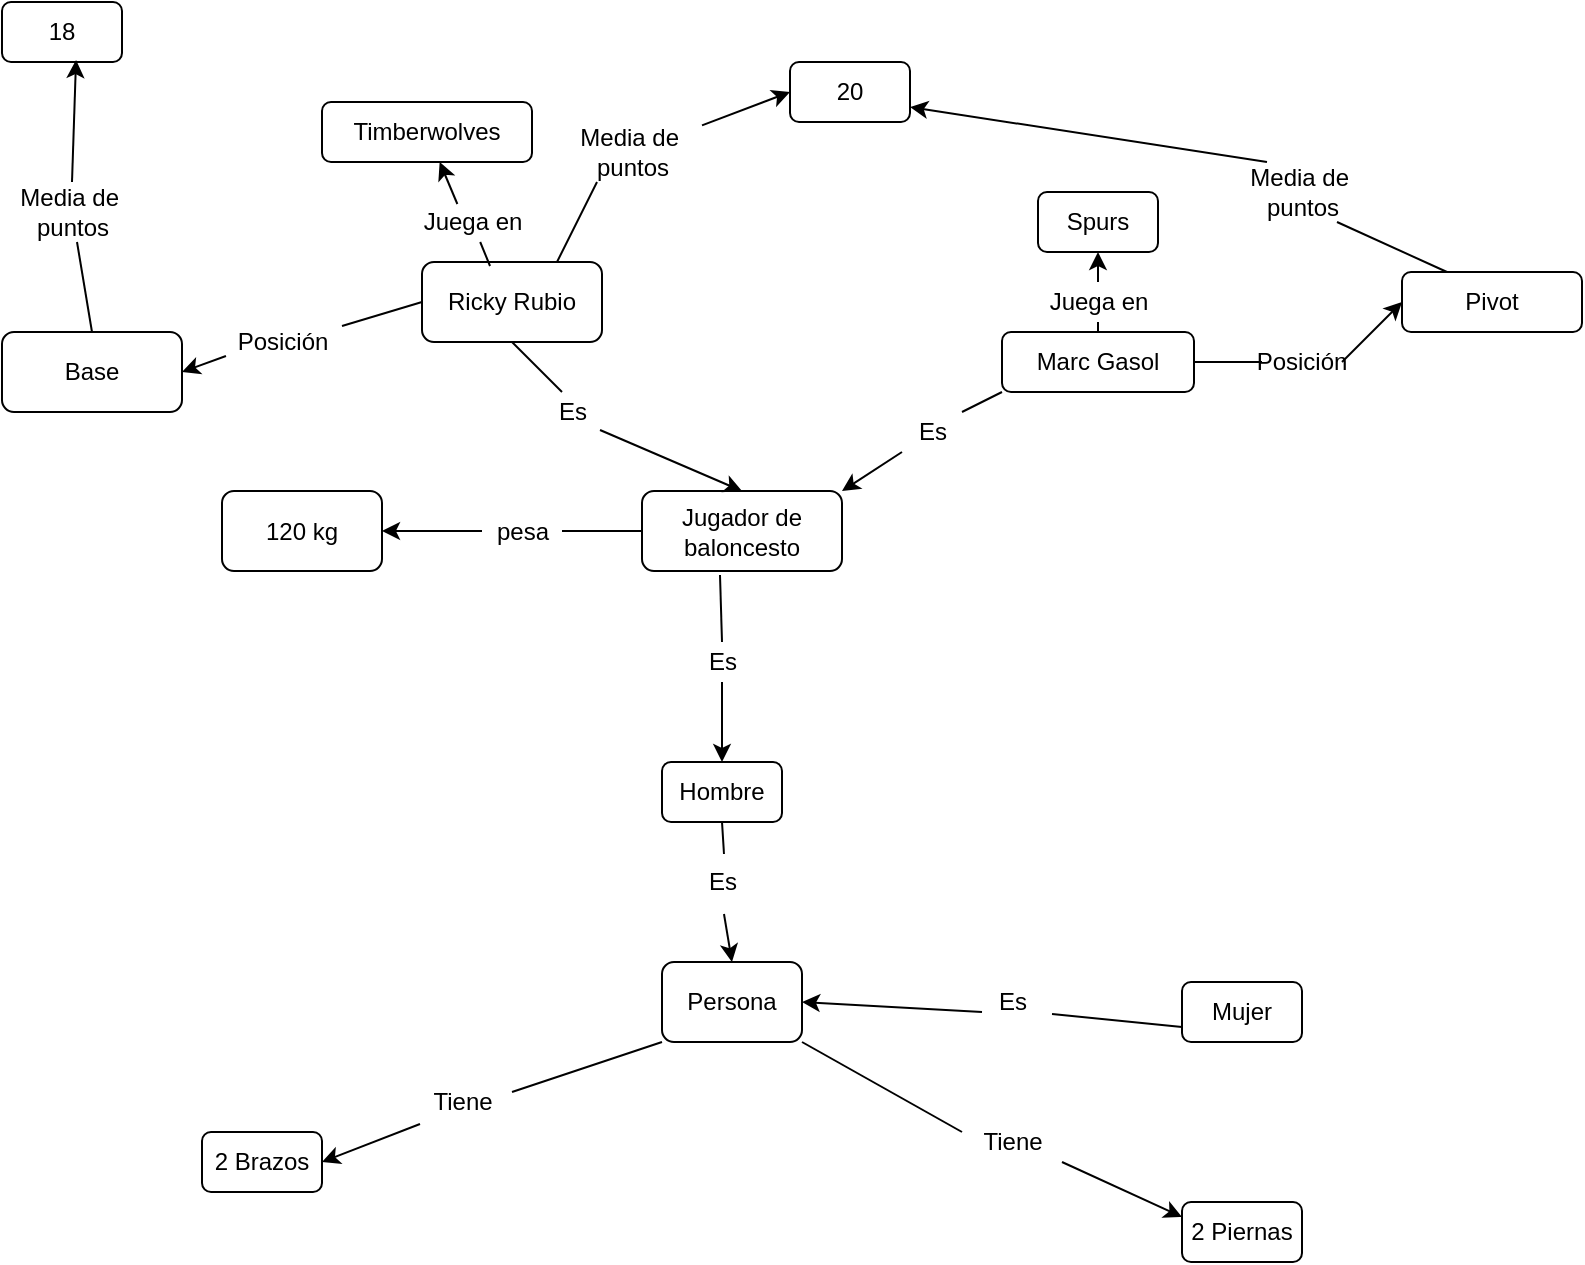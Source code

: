 <mxfile version="14.5.10" type="device"><diagram id="3q2vxlzcadoSn6PyZ09P" name="Page-1"><mxGraphModel dx="1422" dy="737" grid="1" gridSize="10" guides="1" tooltips="1" connect="1" arrows="1" fold="1" page="1" pageScale="1" pageWidth="827" pageHeight="1169" math="0" shadow="0"><root><mxCell id="0"/><mxCell id="1" parent="0"/><mxCell id="zylHLkIJhcIWBGW7URQK-1" value="2 Brazos" style="rounded=1;whiteSpace=wrap;html=1;" vertex="1" parent="1"><mxGeometry x="120" y="855" width="60" height="30" as="geometry"/></mxCell><mxCell id="zylHLkIJhcIWBGW7URQK-5" value="Persona" style="rounded=1;whiteSpace=wrap;html=1;" vertex="1" parent="1"><mxGeometry x="350" y="770" width="70" height="40" as="geometry"/></mxCell><mxCell id="zylHLkIJhcIWBGW7URQK-8" value="2 Piernas" style="rounded=1;whiteSpace=wrap;html=1;" vertex="1" parent="1"><mxGeometry x="610" y="890" width="60" height="30" as="geometry"/></mxCell><mxCell id="zylHLkIJhcIWBGW7URQK-9" value="" style="endArrow=classic;html=1;exitX=0.08;exitY=1.05;exitDx=0;exitDy=0;entryX=1;entryY=0.5;entryDx=0;entryDy=0;startArrow=none;exitPerimeter=0;" edge="1" parent="1" source="zylHLkIJhcIWBGW7URQK-19" target="zylHLkIJhcIWBGW7URQK-1"><mxGeometry width="50" height="50" relative="1" as="geometry"><mxPoint x="390" y="770" as="sourcePoint"/><mxPoint x="270" y="770" as="targetPoint"/></mxGeometry></mxCell><mxCell id="zylHLkIJhcIWBGW7URQK-12" value="" style="endArrow=classic;html=1;exitX=1;exitY=1;exitDx=0;exitDy=0;entryX=0;entryY=0.25;entryDx=0;entryDy=0;startArrow=none;" edge="1" parent="1" source="zylHLkIJhcIWBGW7URQK-22" target="zylHLkIJhcIWBGW7URQK-8"><mxGeometry width="50" height="50" relative="1" as="geometry"><mxPoint x="390" y="770" as="sourcePoint"/><mxPoint x="440" y="720" as="targetPoint"/></mxGeometry></mxCell><mxCell id="zylHLkIJhcIWBGW7URQK-13" value="Mujer" style="rounded=1;whiteSpace=wrap;html=1;" vertex="1" parent="1"><mxGeometry x="610" y="780" width="60" height="30" as="geometry"/></mxCell><mxCell id="zylHLkIJhcIWBGW7URQK-14" value="Hombre" style="rounded=1;whiteSpace=wrap;html=1;" vertex="1" parent="1"><mxGeometry x="350" y="670" width="60" height="30" as="geometry"/></mxCell><mxCell id="zylHLkIJhcIWBGW7URQK-15" value="" style="endArrow=classic;html=1;exitX=0.533;exitY=1.3;exitDx=0;exitDy=0;entryX=0.5;entryY=0;entryDx=0;entryDy=0;startArrow=none;exitPerimeter=0;" edge="1" parent="1" source="zylHLkIJhcIWBGW7URQK-17" target="zylHLkIJhcIWBGW7URQK-5"><mxGeometry width="50" height="50" relative="1" as="geometry"><mxPoint x="380" y="800" as="sourcePoint"/><mxPoint x="430" y="750" as="targetPoint"/></mxGeometry></mxCell><mxCell id="zylHLkIJhcIWBGW7URQK-16" value="" style="endArrow=classic;html=1;exitX=0;exitY=0.75;exitDx=0;exitDy=0;entryX=1;entryY=0.5;entryDx=0;entryDy=0;startArrow=none;" edge="1" parent="1" source="zylHLkIJhcIWBGW7URQK-18" target="zylHLkIJhcIWBGW7URQK-5"><mxGeometry width="50" height="50" relative="1" as="geometry"><mxPoint x="390" y="770" as="sourcePoint"/><mxPoint x="440" y="720" as="targetPoint"/></mxGeometry></mxCell><mxCell id="zylHLkIJhcIWBGW7URQK-23" value="Jugador de baloncesto" style="rounded=1;whiteSpace=wrap;html=1;" vertex="1" parent="1"><mxGeometry x="340" y="534.5" width="100" height="40" as="geometry"/></mxCell><mxCell id="zylHLkIJhcIWBGW7URQK-24" value="" style="endArrow=classic;html=1;exitX=0.5;exitY=1;exitDx=0;exitDy=0;entryX=0.5;entryY=0;entryDx=0;entryDy=0;startArrow=none;" edge="1" parent="1" source="zylHLkIJhcIWBGW7URQK-25" target="zylHLkIJhcIWBGW7URQK-14"><mxGeometry width="50" height="50" relative="1" as="geometry"><mxPoint x="390" y="620" as="sourcePoint"/><mxPoint x="440" y="570" as="targetPoint"/></mxGeometry></mxCell><mxCell id="zylHLkIJhcIWBGW7URQK-26" value="Ricky Rubio" style="rounded=1;whiteSpace=wrap;html=1;" vertex="1" parent="1"><mxGeometry x="230" y="420" width="90" height="40" as="geometry"/></mxCell><mxCell id="zylHLkIJhcIWBGW7URQK-27" value="" style="endArrow=classic;html=1;exitX=0.967;exitY=0.95;exitDx=0;exitDy=0;entryX=0.5;entryY=0;entryDx=0;entryDy=0;startArrow=none;exitPerimeter=0;" edge="1" parent="1" source="zylHLkIJhcIWBGW7URQK-28" target="zylHLkIJhcIWBGW7URQK-23"><mxGeometry width="50" height="50" relative="1" as="geometry"><mxPoint x="390" y="620" as="sourcePoint"/><mxPoint x="440" y="570" as="targetPoint"/></mxGeometry></mxCell><mxCell id="zylHLkIJhcIWBGW7URQK-28" value="Es" style="text;html=1;align=center;verticalAlign=middle;resizable=0;points=[];autosize=1;strokeColor=none;" vertex="1" parent="1"><mxGeometry x="290" y="485" width="30" height="20" as="geometry"/></mxCell><mxCell id="zylHLkIJhcIWBGW7URQK-29" value="" style="endArrow=none;html=1;exitX=0.5;exitY=1;exitDx=0;exitDy=0;" edge="1" parent="1" source="zylHLkIJhcIWBGW7URQK-26"><mxGeometry width="50" height="50" relative="1" as="geometry"><mxPoint x="230" y="430" as="sourcePoint"/><mxPoint x="300" y="485" as="targetPoint"/></mxGeometry></mxCell><mxCell id="zylHLkIJhcIWBGW7URQK-19" value="Tiene" style="text;html=1;align=center;verticalAlign=middle;resizable=0;points=[];autosize=1;strokeColor=none;" vertex="1" parent="1"><mxGeometry x="225" y="830" width="50" height="20" as="geometry"/></mxCell><mxCell id="zylHLkIJhcIWBGW7URQK-30" value="" style="endArrow=none;html=1;exitX=0;exitY=1;exitDx=0;exitDy=0;entryX=1;entryY=0.25;entryDx=0;entryDy=0;" edge="1" parent="1" source="zylHLkIJhcIWBGW7URQK-5" target="zylHLkIJhcIWBGW7URQK-19"><mxGeometry width="50" height="50" relative="1" as="geometry"><mxPoint x="350" y="820" as="sourcePoint"/><mxPoint x="190" y="837.5" as="targetPoint"/></mxGeometry></mxCell><mxCell id="zylHLkIJhcIWBGW7URQK-18" value="Es" style="text;html=1;align=center;verticalAlign=middle;resizable=0;points=[];autosize=1;strokeColor=none;" vertex="1" parent="1"><mxGeometry x="510" y="780" width="30" height="20" as="geometry"/></mxCell><mxCell id="zylHLkIJhcIWBGW7URQK-34" value="" style="endArrow=none;html=1;exitX=0;exitY=0.75;exitDx=0;exitDy=0;entryX=1.167;entryY=0.8;entryDx=0;entryDy=0;entryPerimeter=0;" edge="1" parent="1" source="zylHLkIJhcIWBGW7URQK-13" target="zylHLkIJhcIWBGW7URQK-18"><mxGeometry width="50" height="50" relative="1" as="geometry"><mxPoint x="570" y="772.5" as="sourcePoint"/><mxPoint x="420" y="800" as="targetPoint"/></mxGeometry></mxCell><mxCell id="zylHLkIJhcIWBGW7URQK-17" value="Es" style="text;html=1;align=center;verticalAlign=middle;resizable=0;points=[];autosize=1;strokeColor=none;" vertex="1" parent="1"><mxGeometry x="365" y="720" width="30" height="20" as="geometry"/></mxCell><mxCell id="zylHLkIJhcIWBGW7URQK-35" value="" style="endArrow=none;html=1;exitX=0.5;exitY=1;exitDx=0;exitDy=0;entryX=0.533;entryY=-0.2;entryDx=0;entryDy=0;entryPerimeter=0;" edge="1" parent="1" source="zylHLkIJhcIWBGW7URQK-14" target="zylHLkIJhcIWBGW7URQK-17"><mxGeometry width="50" height="50" relative="1" as="geometry"><mxPoint x="240" y="810" as="sourcePoint"/><mxPoint x="340" y="830" as="targetPoint"/></mxGeometry></mxCell><mxCell id="zylHLkIJhcIWBGW7URQK-25" value="Es" style="text;html=1;align=center;verticalAlign=middle;resizable=0;points=[];autosize=1;strokeColor=none;" vertex="1" parent="1"><mxGeometry x="365" y="610" width="30" height="20" as="geometry"/></mxCell><mxCell id="zylHLkIJhcIWBGW7URQK-36" value="" style="endArrow=none;html=1;exitX=0.39;exitY=1.05;exitDx=0;exitDy=0;entryX=0.5;entryY=0;entryDx=0;entryDy=0;exitPerimeter=0;" edge="1" parent="1" source="zylHLkIJhcIWBGW7URQK-23" target="zylHLkIJhcIWBGW7URQK-25"><mxGeometry width="50" height="50" relative="1" as="geometry"><mxPoint x="230" y="550" as="sourcePoint"/><mxPoint x="220" y="610" as="targetPoint"/></mxGeometry></mxCell><mxCell id="zylHLkIJhcIWBGW7URQK-22" value="Tiene" style="text;html=1;align=center;verticalAlign=middle;resizable=0;points=[];autosize=1;strokeColor=none;" vertex="1" parent="1"><mxGeometry x="500" y="850" width="50" height="20" as="geometry"/></mxCell><mxCell id="zylHLkIJhcIWBGW7URQK-38" value="" style="endArrow=none;html=1;exitX=1;exitY=1;exitDx=0;exitDy=0;entryX=0;entryY=0.25;entryDx=0;entryDy=0;" edge="1" parent="1" source="zylHLkIJhcIWBGW7URQK-5" target="zylHLkIJhcIWBGW7URQK-22"><mxGeometry width="50" height="50" relative="1" as="geometry"><mxPoint x="420" y="810" as="sourcePoint"/><mxPoint x="610" y="897.5" as="targetPoint"/></mxGeometry></mxCell><mxCell id="zylHLkIJhcIWBGW7URQK-40" value="" style="endArrow=classic;html=1;exitX=0.033;exitY=0.85;exitDx=0;exitDy=0;entryX=1;entryY=0.5;entryDx=0;entryDy=0;startArrow=none;exitPerimeter=0;" edge="1" parent="1" source="zylHLkIJhcIWBGW7URQK-42" target="zylHLkIJhcIWBGW7URQK-41"><mxGeometry width="50" height="50" relative="1" as="geometry"><mxPoint x="390" y="520" as="sourcePoint"/><mxPoint x="130" y="410" as="targetPoint"/></mxGeometry></mxCell><mxCell id="zylHLkIJhcIWBGW7URQK-41" value="Base" style="rounded=1;whiteSpace=wrap;html=1;" vertex="1" parent="1"><mxGeometry x="20" y="455" width="90" height="40" as="geometry"/></mxCell><mxCell id="zylHLkIJhcIWBGW7URQK-42" value="Posición" style="text;html=1;align=center;verticalAlign=middle;resizable=0;points=[];autosize=1;strokeColor=none;" vertex="1" parent="1"><mxGeometry x="130" y="450" width="60" height="20" as="geometry"/></mxCell><mxCell id="zylHLkIJhcIWBGW7URQK-43" value="" style="endArrow=none;html=1;exitX=0;exitY=0.5;exitDx=0;exitDy=0;entryX=1;entryY=0.1;entryDx=0;entryDy=0;entryPerimeter=0;" edge="1" parent="1" source="zylHLkIJhcIWBGW7URQK-26" target="zylHLkIJhcIWBGW7URQK-42"><mxGeometry width="50" height="50" relative="1" as="geometry"><mxPoint x="185" y="410" as="sourcePoint"/><mxPoint x="100" y="410" as="targetPoint"/></mxGeometry></mxCell><mxCell id="zylHLkIJhcIWBGW7URQK-44" value="Marc Gasol" style="rounded=1;whiteSpace=wrap;html=1;" vertex="1" parent="1"><mxGeometry x="520" y="455" width="96" height="30" as="geometry"/></mxCell><mxCell id="zylHLkIJhcIWBGW7URQK-46" value="" style="endArrow=classic;html=1;exitX=0;exitY=1;exitDx=0;exitDy=0;entryX=1;entryY=0;entryDx=0;entryDy=0;startArrow=none;" edge="1" parent="1" source="zylHLkIJhcIWBGW7URQK-47" target="zylHLkIJhcIWBGW7URQK-23"><mxGeometry width="50" height="50" relative="1" as="geometry"><mxPoint x="390" y="520" as="sourcePoint"/><mxPoint x="440" y="470" as="targetPoint"/></mxGeometry></mxCell><mxCell id="zylHLkIJhcIWBGW7URQK-47" value="Es" style="text;html=1;align=center;verticalAlign=middle;resizable=0;points=[];autosize=1;strokeColor=none;" vertex="1" parent="1"><mxGeometry x="470" y="495" width="30" height="20" as="geometry"/></mxCell><mxCell id="zylHLkIJhcIWBGW7URQK-48" value="" style="endArrow=none;html=1;exitX=0;exitY=1;exitDx=0;exitDy=0;entryX=1;entryY=0;entryDx=0;entryDy=0;" edge="1" parent="1" source="zylHLkIJhcIWBGW7URQK-44" target="zylHLkIJhcIWBGW7URQK-47"><mxGeometry width="50" height="50" relative="1" as="geometry"><mxPoint x="350" y="425" as="sourcePoint"/><mxPoint x="280" y="510" as="targetPoint"/></mxGeometry></mxCell><mxCell id="zylHLkIJhcIWBGW7URQK-49" value="Pivot" style="rounded=1;whiteSpace=wrap;html=1;" vertex="1" parent="1"><mxGeometry x="720" y="425" width="90" height="30" as="geometry"/></mxCell><mxCell id="zylHLkIJhcIWBGW7URQK-50" value="" style="endArrow=classic;html=1;entryX=0;entryY=0.5;entryDx=0;entryDy=0;exitX=1;exitY=0.5;exitDx=0;exitDy=0;startArrow=none;" edge="1" parent="1" source="zylHLkIJhcIWBGW7URQK-51" target="zylHLkIJhcIWBGW7URQK-49"><mxGeometry width="50" height="50" relative="1" as="geometry"><mxPoint x="470" y="410" as="sourcePoint"/><mxPoint x="440" y="470" as="targetPoint"/></mxGeometry></mxCell><mxCell id="zylHLkIJhcIWBGW7URQK-51" value="Posición" style="text;html=1;strokeColor=none;fillColor=none;align=center;verticalAlign=middle;whiteSpace=wrap;rounded=0;" vertex="1" parent="1"><mxGeometry x="650" y="460" width="40" height="20" as="geometry"/></mxCell><mxCell id="zylHLkIJhcIWBGW7URQK-52" value="" style="endArrow=none;html=1;entryX=0;entryY=0.5;entryDx=0;entryDy=0;exitX=1;exitY=0.5;exitDx=0;exitDy=0;" edge="1" parent="1" source="zylHLkIJhcIWBGW7URQK-44" target="zylHLkIJhcIWBGW7URQK-51"><mxGeometry width="50" height="50" relative="1" as="geometry"><mxPoint x="446" y="410" as="sourcePoint"/><mxPoint x="540" y="410" as="targetPoint"/></mxGeometry></mxCell><mxCell id="zylHLkIJhcIWBGW7URQK-53" value="20" style="rounded=1;whiteSpace=wrap;html=1;" vertex="1" parent="1"><mxGeometry x="414" y="320" width="60" height="30" as="geometry"/></mxCell><mxCell id="zylHLkIJhcIWBGW7URQK-54" value="18" style="rounded=1;whiteSpace=wrap;html=1;" vertex="1" parent="1"><mxGeometry x="20" y="290" width="60" height="30" as="geometry"/></mxCell><mxCell id="zylHLkIJhcIWBGW7URQK-57" value="" style="endArrow=classic;html=1;entryX=0.617;entryY=0.967;entryDx=0;entryDy=0;entryPerimeter=0;exitX=0.5;exitY=0;exitDx=0;exitDy=0;startArrow=none;" edge="1" parent="1" source="zylHLkIJhcIWBGW7URQK-60" target="zylHLkIJhcIWBGW7URQK-54"><mxGeometry width="50" height="50" relative="1" as="geometry"><mxPoint x="20" y="390" as="sourcePoint"/><mxPoint x="70" y="340" as="targetPoint"/></mxGeometry></mxCell><mxCell id="zylHLkIJhcIWBGW7URQK-58" value="" style="endArrow=classic;html=1;entryX=0;entryY=0.5;entryDx=0;entryDy=0;startArrow=none;" edge="1" parent="1" source="zylHLkIJhcIWBGW7URQK-61" target="zylHLkIJhcIWBGW7URQK-53"><mxGeometry width="50" height="50" relative="1" as="geometry"><mxPoint x="225" y="390" as="sourcePoint"/><mxPoint x="275" y="340" as="targetPoint"/></mxGeometry></mxCell><mxCell id="zylHLkIJhcIWBGW7URQK-59" value="" style="endArrow=classic;html=1;entryX=1;entryY=0.75;entryDx=0;entryDy=0;exitX=0.25;exitY=0;exitDx=0;exitDy=0;startArrow=none;" edge="1" parent="1" source="zylHLkIJhcIWBGW7URQK-62" target="zylHLkIJhcIWBGW7URQK-53"><mxGeometry width="50" height="50" relative="1" as="geometry"><mxPoint x="460" y="520" as="sourcePoint"/><mxPoint x="440" y="470" as="targetPoint"/></mxGeometry></mxCell><mxCell id="zylHLkIJhcIWBGW7URQK-62" value="Media de&amp;nbsp;&lt;br&gt;puntos" style="text;html=1;align=center;verticalAlign=middle;resizable=0;points=[];autosize=1;strokeColor=none;" vertex="1" parent="1"><mxGeometry x="635" y="370" width="70" height="30" as="geometry"/></mxCell><mxCell id="zylHLkIJhcIWBGW7URQK-63" value="" style="endArrow=none;html=1;entryX=0.75;entryY=1;entryDx=0;entryDy=0;exitX=0.25;exitY=0;exitDx=0;exitDy=0;" edge="1" parent="1" source="zylHLkIJhcIWBGW7URQK-49" target="zylHLkIJhcIWBGW7URQK-62"><mxGeometry width="50" height="50" relative="1" as="geometry"><mxPoint x="592.5" y="395" as="sourcePoint"/><mxPoint x="425" y="300" as="targetPoint"/></mxGeometry></mxCell><mxCell id="zylHLkIJhcIWBGW7URQK-61" value="Media de&amp;nbsp;&lt;br&gt;puntos" style="text;html=1;align=center;verticalAlign=middle;resizable=0;points=[];autosize=1;strokeColor=none;" vertex="1" parent="1"><mxGeometry x="300" y="350" width="70" height="30" as="geometry"/></mxCell><mxCell id="zylHLkIJhcIWBGW7URQK-64" value="" style="endArrow=none;html=1;entryX=0.25;entryY=1;entryDx=0;entryDy=0;exitX=0.75;exitY=0;exitDx=0;exitDy=0;" edge="1" parent="1" source="zylHLkIJhcIWBGW7URQK-26" target="zylHLkIJhcIWBGW7URQK-61"><mxGeometry width="50" height="50" relative="1" as="geometry"><mxPoint x="225" y="390" as="sourcePoint"/><mxPoint x="395" y="300" as="targetPoint"/></mxGeometry></mxCell><mxCell id="zylHLkIJhcIWBGW7URQK-60" value="Media de&amp;nbsp;&lt;br&gt;puntos" style="text;html=1;align=center;verticalAlign=middle;resizable=0;points=[];autosize=1;strokeColor=none;" vertex="1" parent="1"><mxGeometry x="20" y="380" width="70" height="30" as="geometry"/></mxCell><mxCell id="zylHLkIJhcIWBGW7URQK-65" value="" style="endArrow=none;html=1;exitX=0.5;exitY=0;exitDx=0;exitDy=0;" edge="1" parent="1" source="zylHLkIJhcIWBGW7URQK-41" target="zylHLkIJhcIWBGW7URQK-60"><mxGeometry width="50" height="50" relative="1" as="geometry"><mxPoint x="55" y="390" as="sourcePoint"/><mxPoint x="57.02" y="319.01" as="targetPoint"/></mxGeometry></mxCell><mxCell id="zylHLkIJhcIWBGW7URQK-66" value="120 kg" style="rounded=1;whiteSpace=wrap;html=1;" vertex="1" parent="1"><mxGeometry x="130" y="534.5" width="80" height="40" as="geometry"/></mxCell><mxCell id="zylHLkIJhcIWBGW7URQK-67" value="" style="endArrow=classic;html=1;entryX=1;entryY=0.5;entryDx=0;entryDy=0;exitX=0;exitY=0.5;exitDx=0;exitDy=0;startArrow=none;" edge="1" parent="1" source="zylHLkIJhcIWBGW7URQK-68" target="zylHLkIJhcIWBGW7URQK-66"><mxGeometry width="50" height="50" relative="1" as="geometry"><mxPoint x="390" y="520" as="sourcePoint"/><mxPoint x="440" y="470" as="targetPoint"/></mxGeometry></mxCell><mxCell id="zylHLkIJhcIWBGW7URQK-68" value="pesa" style="text;html=1;align=center;verticalAlign=middle;resizable=0;points=[];autosize=1;strokeColor=none;" vertex="1" parent="1"><mxGeometry x="260" y="544.5" width="40" height="20" as="geometry"/></mxCell><mxCell id="zylHLkIJhcIWBGW7URQK-69" value="" style="endArrow=none;html=1;entryX=1;entryY=0.5;entryDx=0;entryDy=0;exitX=0;exitY=0.5;exitDx=0;exitDy=0;" edge="1" parent="1" source="zylHLkIJhcIWBGW7URQK-23" target="zylHLkIJhcIWBGW7URQK-68"><mxGeometry width="50" height="50" relative="1" as="geometry"><mxPoint x="180" y="530" as="sourcePoint"/><mxPoint x="100" y="530" as="targetPoint"/></mxGeometry></mxCell><mxCell id="zylHLkIJhcIWBGW7URQK-70" value="Timberwolves" style="rounded=1;whiteSpace=wrap;html=1;" vertex="1" parent="1"><mxGeometry x="180" y="340" width="105" height="30" as="geometry"/></mxCell><mxCell id="zylHLkIJhcIWBGW7URQK-71" value="Spurs" style="rounded=1;whiteSpace=wrap;html=1;" vertex="1" parent="1"><mxGeometry x="538" y="385" width="60" height="30" as="geometry"/></mxCell><mxCell id="zylHLkIJhcIWBGW7URQK-74" value="" style="endArrow=classic;html=1;exitX=0.378;exitY=0.05;exitDx=0;exitDy=0;exitPerimeter=0;startArrow=none;" edge="1" parent="1" source="zylHLkIJhcIWBGW7URQK-77" target="zylHLkIJhcIWBGW7URQK-70"><mxGeometry width="50" height="50" relative="1" as="geometry"><mxPoint x="197.5" y="390" as="sourcePoint"/><mxPoint x="247.5" y="340" as="targetPoint"/></mxGeometry></mxCell><mxCell id="zylHLkIJhcIWBGW7URQK-75" value="" style="endArrow=classic;html=1;entryX=0.5;entryY=1;entryDx=0;entryDy=0;exitX=0.5;exitY=0;exitDx=0;exitDy=0;startArrow=none;" edge="1" parent="1" source="zylHLkIJhcIWBGW7URQK-76" target="zylHLkIJhcIWBGW7URQK-71"><mxGeometry width="50" height="50" relative="1" as="geometry"><mxPoint x="400" y="390" as="sourcePoint"/><mxPoint x="440" y="470" as="targetPoint"/></mxGeometry></mxCell><mxCell id="zylHLkIJhcIWBGW7URQK-77" value="Juega en" style="text;html=1;align=center;verticalAlign=middle;resizable=0;points=[];autosize=1;strokeColor=none;" vertex="1" parent="1"><mxGeometry x="225" y="390" width="60" height="20" as="geometry"/></mxCell><mxCell id="zylHLkIJhcIWBGW7URQK-78" value="" style="endArrow=none;html=1;exitX=0.378;exitY=0.05;exitDx=0;exitDy=0;exitPerimeter=0;" edge="1" parent="1" source="zylHLkIJhcIWBGW7URQK-26" target="zylHLkIJhcIWBGW7URQK-77"><mxGeometry width="50" height="50" relative="1" as="geometry"><mxPoint x="264.02" y="422" as="sourcePoint"/><mxPoint x="239.557" y="370" as="targetPoint"/></mxGeometry></mxCell><mxCell id="zylHLkIJhcIWBGW7URQK-76" value="Juega en" style="text;html=1;align=center;verticalAlign=middle;resizable=0;points=[];autosize=1;strokeColor=none;" vertex="1" parent="1"><mxGeometry x="538" y="430" width="60" height="20" as="geometry"/></mxCell><mxCell id="zylHLkIJhcIWBGW7URQK-79" value="" style="endArrow=none;html=1;entryX=0.5;entryY=1;entryDx=0;entryDy=0;exitX=0.5;exitY=0;exitDx=0;exitDy=0;" edge="1" parent="1" source="zylHLkIJhcIWBGW7URQK-44" target="zylHLkIJhcIWBGW7URQK-76"><mxGeometry width="50" height="50" relative="1" as="geometry"><mxPoint x="568" y="455" as="sourcePoint"/><mxPoint x="568" y="430" as="targetPoint"/></mxGeometry></mxCell></root></mxGraphModel></diagram></mxfile>